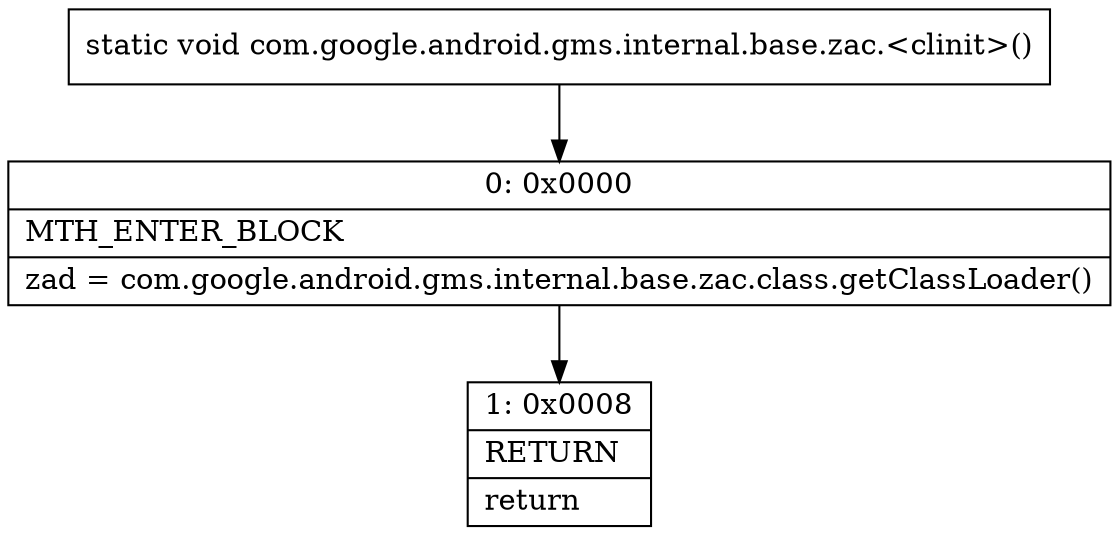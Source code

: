 digraph "CFG forcom.google.android.gms.internal.base.zac.\<clinit\>()V" {
Node_0 [shape=record,label="{0\:\ 0x0000|MTH_ENTER_BLOCK\l|zad = com.google.android.gms.internal.base.zac.class.getClassLoader()\l}"];
Node_1 [shape=record,label="{1\:\ 0x0008|RETURN\l|return\l}"];
MethodNode[shape=record,label="{static void com.google.android.gms.internal.base.zac.\<clinit\>() }"];
MethodNode -> Node_0;
Node_0 -> Node_1;
}

